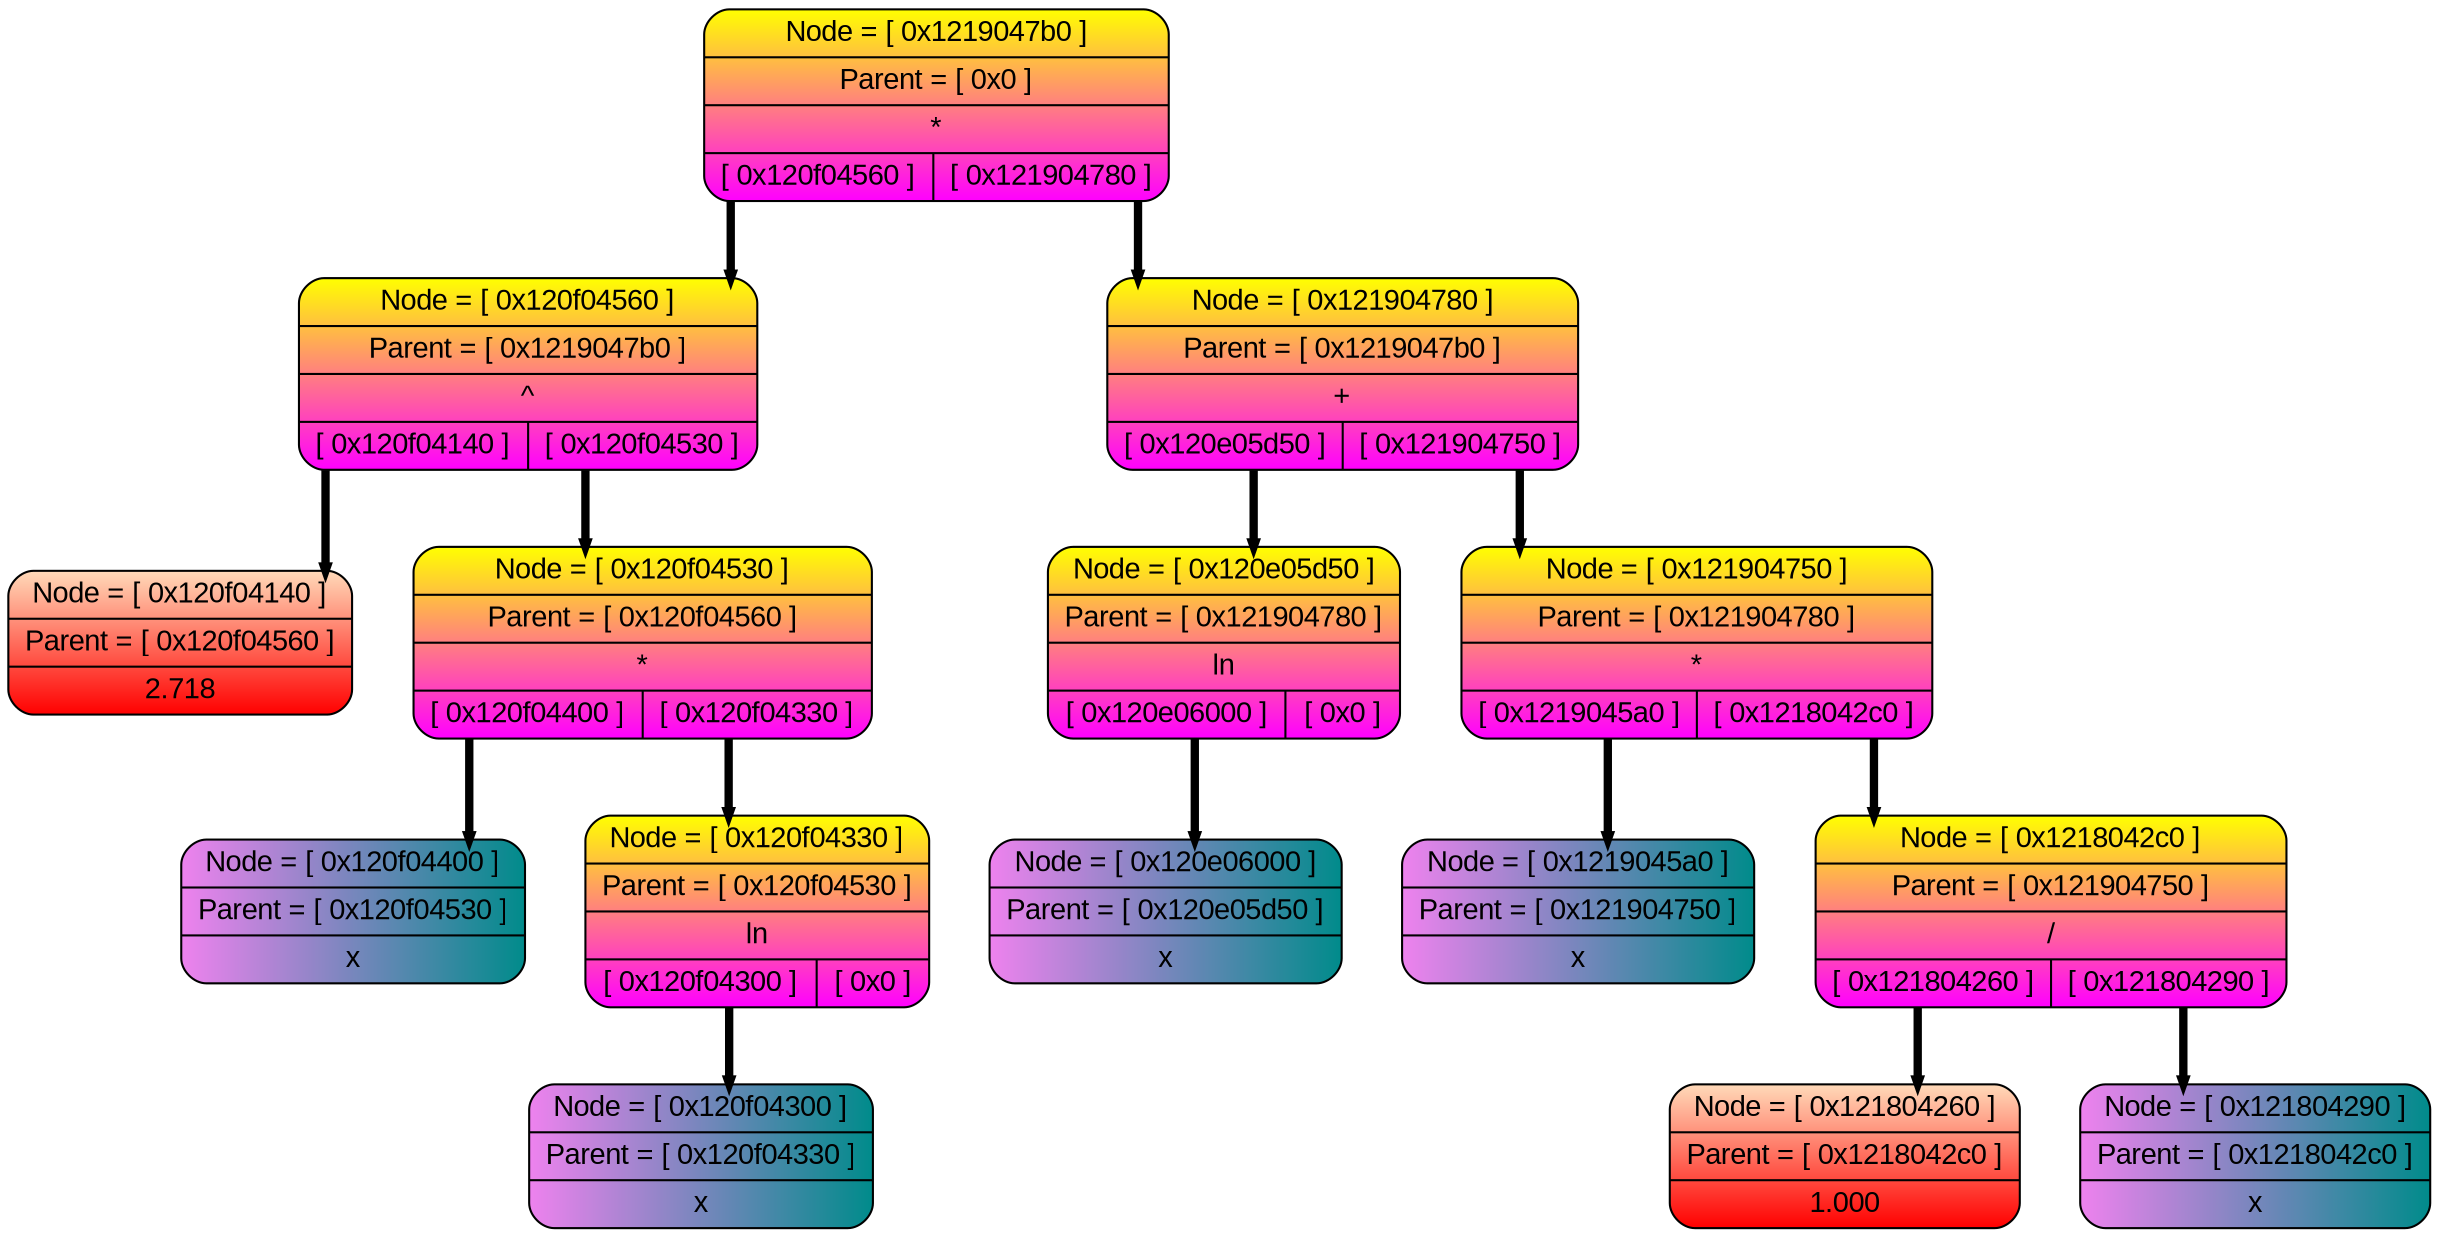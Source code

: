 digraph tree{
splines=ortho;
rankdir=HR;
nodesep=0.4;
node [shape=record, fontname="Arial"];
edge [style=bold, color="black", weight=10, penwidth=4, arrowsize=0.2];
P0x1219047b0 [style = "filled, rounded", fillcolor="yellow:magenta" gradientangle=270,label=" {Node = [ 0x1219047b0 ] | Parent = [ 0x0 ] | * | { <l> [ 0x120f04560 ] | <r> [ 0x121904780 ]}}" ];
P0x120f04560 [style = "filled, rounded", fillcolor="yellow:magenta" gradientangle=270,label=" {Node = [ 0x120f04560 ] | Parent = [ 0x1219047b0 ] | ^ | { <l> [ 0x120f04140 ] | <r> [ 0x120f04530 ]}}" ];
P0x120f04140 [style = "filled, rounded", fillcolor="peachpuff:red" gradientangle=270,label=" {Node = [ 0x120f04140 ] | Parent = [ 0x120f04560 ] | 2.718 }" ];
P0x120f04530 [style = "filled, rounded", fillcolor="yellow:magenta" gradientangle=270,label=" {Node = [ 0x120f04530 ] | Parent = [ 0x120f04560 ] | * | { <l> [ 0x120f04400 ] | <r> [ 0x120f04330 ]}}" ];
P0x120f04400 [style = "filled, rounded", fillcolor="violet:darkcyan"label=" {Node = [ 0x120f04400 ] | Parent = [ 0x120f04530 ] | x }" ];
P0x120f04330 [style = "filled, rounded", fillcolor="yellow:magenta" gradientangle=270,label=" {Node = [ 0x120f04330 ] | Parent = [ 0x120f04530 ] | ln | { <l> [ 0x120f04300 ] | <r> [ 0x0 ]}}" ];
P0x120f04300 [style = "filled, rounded", fillcolor="violet:darkcyan"label=" {Node = [ 0x120f04300 ] | Parent = [ 0x120f04330 ] | x }" ];
P0x120f04330:<l> -> P0x120f04300
P0x120f04530:<l> -> P0x120f04400
P0x120f04530:<r> -> P0x120f04330
P0x120f04560:<l> -> P0x120f04140
P0x120f04560:<r> -> P0x120f04530
P0x121904780 [style = "filled, rounded", fillcolor="yellow:magenta" gradientangle=270,label=" {Node = [ 0x121904780 ] | Parent = [ 0x1219047b0 ] | + | { <l> [ 0x120e05d50 ] | <r> [ 0x121904750 ]}}" ];
P0x120e05d50 [style = "filled, rounded", fillcolor="yellow:magenta" gradientangle=270,label=" {Node = [ 0x120e05d50 ] | Parent = [ 0x121904780 ] | ln | { <l> [ 0x120e06000 ] | <r> [ 0x0 ]}}" ];
P0x120e06000 [style = "filled, rounded", fillcolor="violet:darkcyan"label=" {Node = [ 0x120e06000 ] | Parent = [ 0x120e05d50 ] | x }" ];
P0x120e05d50:<l> -> P0x120e06000
P0x121904750 [style = "filled, rounded", fillcolor="yellow:magenta" gradientangle=270,label=" {Node = [ 0x121904750 ] | Parent = [ 0x121904780 ] | * | { <l> [ 0x1219045a0 ] | <r> [ 0x1218042c0 ]}}" ];
P0x1219045a0 [style = "filled, rounded", fillcolor="violet:darkcyan"label=" {Node = [ 0x1219045a0 ] | Parent = [ 0x121904750 ] | x }" ];
P0x1218042c0 [style = "filled, rounded", fillcolor="yellow:magenta" gradientangle=270,label=" {Node = [ 0x1218042c0 ] | Parent = [ 0x121904750 ] | / | { <l> [ 0x121804260 ] | <r> [ 0x121804290 ]}}" ];
P0x121804260 [style = "filled, rounded", fillcolor="peachpuff:red" gradientangle=270,label=" {Node = [ 0x121804260 ] | Parent = [ 0x1218042c0 ] | 1.000 }" ];
P0x121804290 [style = "filled, rounded", fillcolor="violet:darkcyan"label=" {Node = [ 0x121804290 ] | Parent = [ 0x1218042c0 ] | x }" ];
P0x1218042c0:<l> -> P0x121804260
P0x1218042c0:<r> -> P0x121804290
P0x121904750:<l> -> P0x1219045a0
P0x121904750:<r> -> P0x1218042c0
P0x121904780:<l> -> P0x120e05d50
P0x121904780:<r> -> P0x121904750
P0x1219047b0:<l> -> P0x120f04560
P0x1219047b0:<r> -> P0x121904780
}
